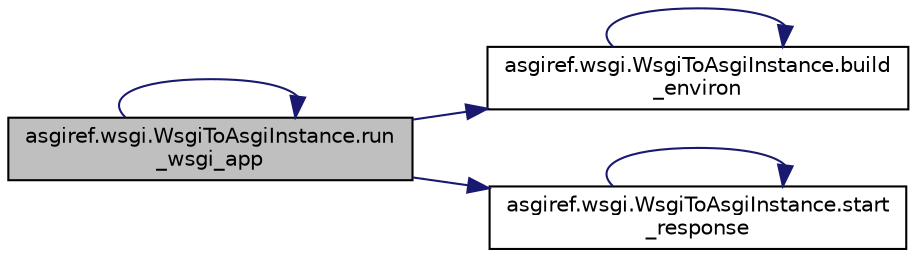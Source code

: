 digraph "asgiref.wsgi.WsgiToAsgiInstance.run_wsgi_app"
{
 // LATEX_PDF_SIZE
  edge [fontname="Helvetica",fontsize="10",labelfontname="Helvetica",labelfontsize="10"];
  node [fontname="Helvetica",fontsize="10",shape=record];
  rankdir="LR";
  Node1 [label="asgiref.wsgi.WsgiToAsgiInstance.run\l_wsgi_app",height=0.2,width=0.4,color="black", fillcolor="grey75", style="filled", fontcolor="black",tooltip=" "];
  Node1 -> Node2 [color="midnightblue",fontsize="10",style="solid",fontname="Helvetica"];
  Node2 [label="asgiref.wsgi.WsgiToAsgiInstance.build\l_environ",height=0.2,width=0.4,color="black", fillcolor="white", style="filled",URL="$d3/d56/classasgiref_1_1wsgi_1_1_wsgi_to_asgi_instance.html#ab1890929fc892805de48400a39a5e292",tooltip=" "];
  Node2 -> Node2 [color="midnightblue",fontsize="10",style="solid",fontname="Helvetica"];
  Node1 -> Node1 [color="midnightblue",fontsize="10",style="solid",fontname="Helvetica"];
  Node1 -> Node3 [color="midnightblue",fontsize="10",style="solid",fontname="Helvetica"];
  Node3 [label="asgiref.wsgi.WsgiToAsgiInstance.start\l_response",height=0.2,width=0.4,color="black", fillcolor="white", style="filled",URL="$d3/d56/classasgiref_1_1wsgi_1_1_wsgi_to_asgi_instance.html#ae797d7dbeab15c587c27a901f6f91397",tooltip=" "];
  Node3 -> Node3 [color="midnightblue",fontsize="10",style="solid",fontname="Helvetica"];
}
